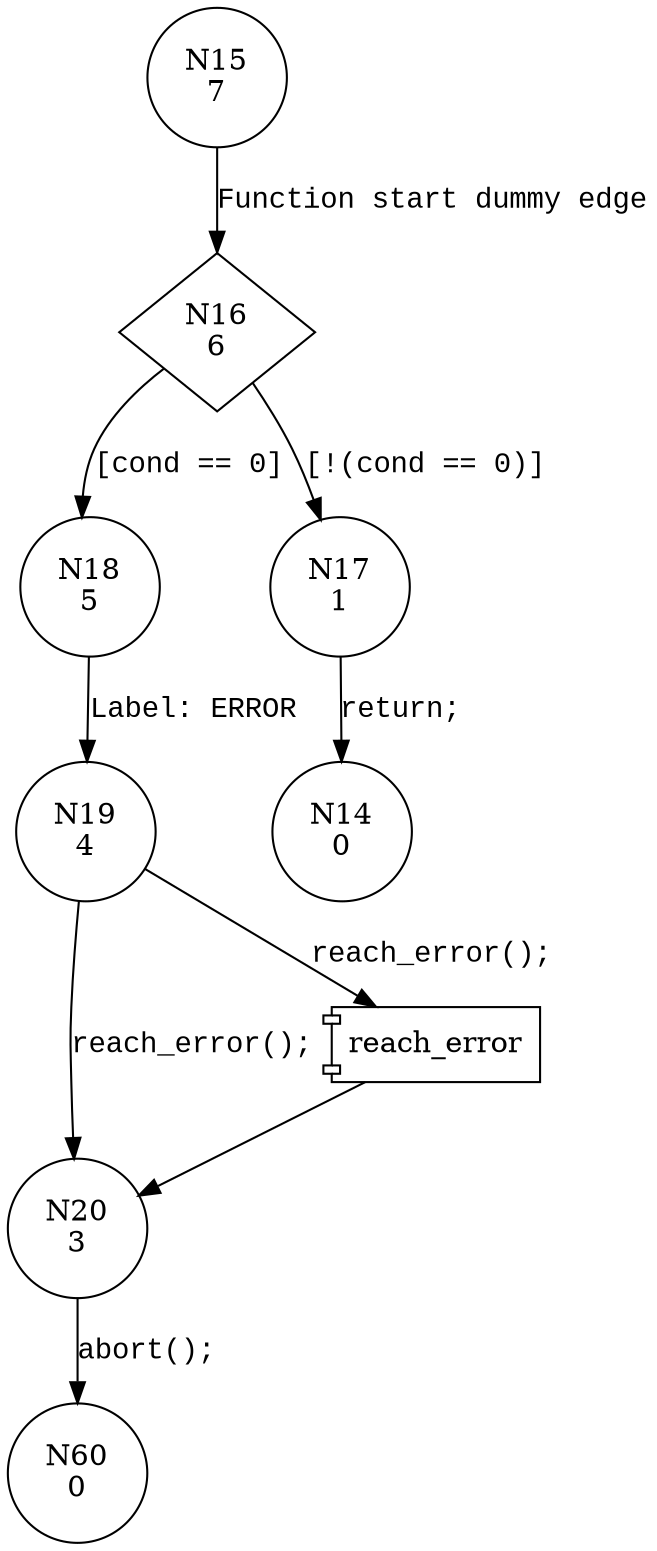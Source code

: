 digraph __VERIFIER_assert {
16 [shape="diamond" label="N16\n6"]
18 [shape="circle" label="N18\n5"]
17 [shape="circle" label="N17\n1"]
19 [shape="circle" label="N19\n4"]
20 [shape="circle" label="N20\n3"]
15 [shape="circle" label="N15\n7"]
14 [shape="circle" label="N14\n0"]
60 [shape="circle" label="N60\n0"]
16 -> 18 [label="[cond == 0]" fontname="Courier New"]
16 -> 17 [label="[!(cond == 0)]" fontname="Courier New"]
18 -> 19 [label="Label: ERROR" fontname="Courier New"]
100002 [shape="component" label="reach_error"]
19 -> 100002 [label="reach_error();" fontname="Courier New"]
100002 -> 20 [label="" fontname="Courier New"]
19 -> 20 [label="reach_error();" fontname="Courier New"]
15 -> 16 [label="Function start dummy edge" fontname="Courier New"]
17 -> 14 [label="return;" fontname="Courier New"]
20 -> 60 [label="abort();" fontname="Courier New"]
}
